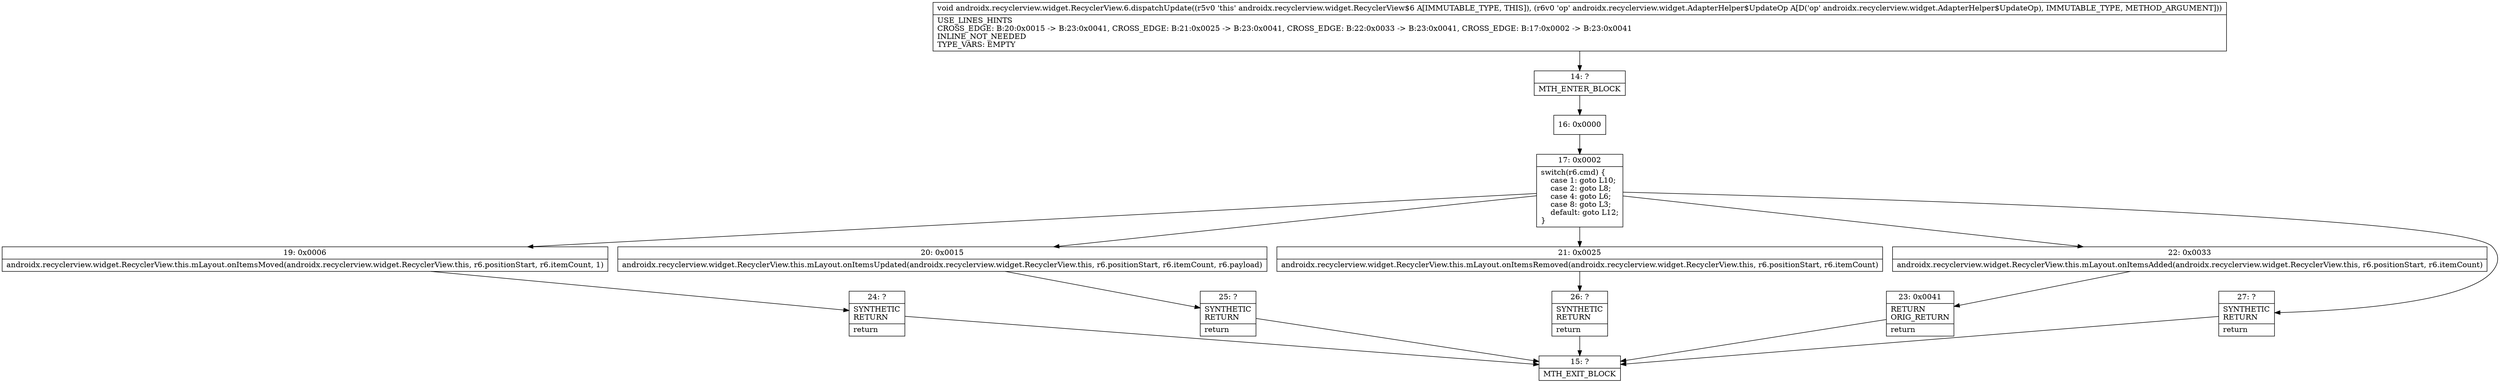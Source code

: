 digraph "CFG forandroidx.recyclerview.widget.RecyclerView.6.dispatchUpdate(Landroidx\/recyclerview\/widget\/AdapterHelper$UpdateOp;)V" {
Node_14 [shape=record,label="{14\:\ ?|MTH_ENTER_BLOCK\l}"];
Node_16 [shape=record,label="{16\:\ 0x0000}"];
Node_17 [shape=record,label="{17\:\ 0x0002|switch(r6.cmd) \{\l    case 1: goto L10;\l    case 2: goto L8;\l    case 4: goto L6;\l    case 8: goto L3;\l    default: goto L12;\l\}\l}"];
Node_19 [shape=record,label="{19\:\ 0x0006|androidx.recyclerview.widget.RecyclerView.this.mLayout.onItemsMoved(androidx.recyclerview.widget.RecyclerView.this, r6.positionStart, r6.itemCount, 1)\l}"];
Node_24 [shape=record,label="{24\:\ ?|SYNTHETIC\lRETURN\l|return\l}"];
Node_15 [shape=record,label="{15\:\ ?|MTH_EXIT_BLOCK\l}"];
Node_20 [shape=record,label="{20\:\ 0x0015|androidx.recyclerview.widget.RecyclerView.this.mLayout.onItemsUpdated(androidx.recyclerview.widget.RecyclerView.this, r6.positionStart, r6.itemCount, r6.payload)\l}"];
Node_25 [shape=record,label="{25\:\ ?|SYNTHETIC\lRETURN\l|return\l}"];
Node_21 [shape=record,label="{21\:\ 0x0025|androidx.recyclerview.widget.RecyclerView.this.mLayout.onItemsRemoved(androidx.recyclerview.widget.RecyclerView.this, r6.positionStart, r6.itemCount)\l}"];
Node_26 [shape=record,label="{26\:\ ?|SYNTHETIC\lRETURN\l|return\l}"];
Node_22 [shape=record,label="{22\:\ 0x0033|androidx.recyclerview.widget.RecyclerView.this.mLayout.onItemsAdded(androidx.recyclerview.widget.RecyclerView.this, r6.positionStart, r6.itemCount)\l}"];
Node_23 [shape=record,label="{23\:\ 0x0041|RETURN\lORIG_RETURN\l|return\l}"];
Node_27 [shape=record,label="{27\:\ ?|SYNTHETIC\lRETURN\l|return\l}"];
MethodNode[shape=record,label="{void androidx.recyclerview.widget.RecyclerView.6.dispatchUpdate((r5v0 'this' androidx.recyclerview.widget.RecyclerView$6 A[IMMUTABLE_TYPE, THIS]), (r6v0 'op' androidx.recyclerview.widget.AdapterHelper$UpdateOp A[D('op' androidx.recyclerview.widget.AdapterHelper$UpdateOp), IMMUTABLE_TYPE, METHOD_ARGUMENT]))  | USE_LINES_HINTS\lCROSS_EDGE: B:20:0x0015 \-\> B:23:0x0041, CROSS_EDGE: B:21:0x0025 \-\> B:23:0x0041, CROSS_EDGE: B:22:0x0033 \-\> B:23:0x0041, CROSS_EDGE: B:17:0x0002 \-\> B:23:0x0041\lINLINE_NOT_NEEDED\lTYPE_VARS: EMPTY\l}"];
MethodNode -> Node_14;Node_14 -> Node_16;
Node_16 -> Node_17;
Node_17 -> Node_19;
Node_17 -> Node_20;
Node_17 -> Node_21;
Node_17 -> Node_22;
Node_17 -> Node_27;
Node_19 -> Node_24;
Node_24 -> Node_15;
Node_20 -> Node_25;
Node_25 -> Node_15;
Node_21 -> Node_26;
Node_26 -> Node_15;
Node_22 -> Node_23;
Node_23 -> Node_15;
Node_27 -> Node_15;
}

